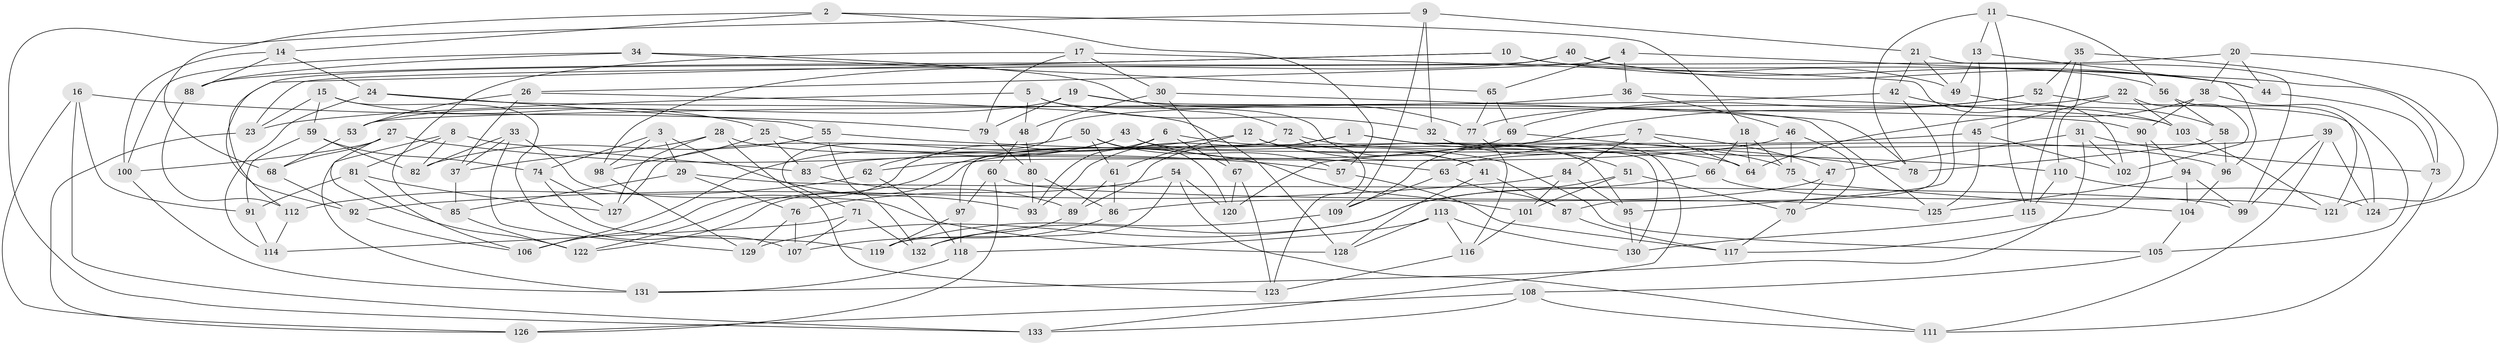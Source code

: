 // coarse degree distribution, {4: 0.6060606060606061, 5: 0.12121212121212122, 3: 0.06060606060606061, 6: 0.030303030303030304, 7: 0.06060606060606061, 9: 0.030303030303030304, 2: 0.015151515151515152, 17: 0.015151515151515152, 10: 0.030303030303030304, 12: 0.015151515151515152, 11: 0.015151515151515152}
// Generated by graph-tools (version 1.1) at 2025/03/03/04/25 22:03:18]
// undirected, 133 vertices, 266 edges
graph export_dot {
graph [start="1"]
  node [color=gray90,style=filled];
  1;
  2;
  3;
  4;
  5;
  6;
  7;
  8;
  9;
  10;
  11;
  12;
  13;
  14;
  15;
  16;
  17;
  18;
  19;
  20;
  21;
  22;
  23;
  24;
  25;
  26;
  27;
  28;
  29;
  30;
  31;
  32;
  33;
  34;
  35;
  36;
  37;
  38;
  39;
  40;
  41;
  42;
  43;
  44;
  45;
  46;
  47;
  48;
  49;
  50;
  51;
  52;
  53;
  54;
  55;
  56;
  57;
  58;
  59;
  60;
  61;
  62;
  63;
  64;
  65;
  66;
  67;
  68;
  69;
  70;
  71;
  72;
  73;
  74;
  75;
  76;
  77;
  78;
  79;
  80;
  81;
  82;
  83;
  84;
  85;
  86;
  87;
  88;
  89;
  90;
  91;
  92;
  93;
  94;
  95;
  96;
  97;
  98;
  99;
  100;
  101;
  102;
  103;
  104;
  105;
  106;
  107;
  108;
  109;
  110;
  111;
  112;
  113;
  114;
  115;
  116;
  117;
  118;
  119;
  120;
  121;
  122;
  123;
  124;
  125;
  126;
  127;
  128;
  129;
  130;
  131;
  132;
  133;
  1 -- 51;
  1 -- 93;
  1 -- 89;
  1 -- 130;
  2 -- 68;
  2 -- 18;
  2 -- 14;
  2 -- 57;
  3 -- 93;
  3 -- 29;
  3 -- 74;
  3 -- 98;
  4 -- 36;
  4 -- 65;
  4 -- 26;
  4 -- 73;
  5 -- 41;
  5 -- 48;
  5 -- 23;
  5 -- 32;
  6 -- 106;
  6 -- 64;
  6 -- 93;
  6 -- 67;
  7 -- 64;
  7 -- 120;
  7 -- 84;
  7 -- 47;
  8 -- 82;
  8 -- 83;
  8 -- 131;
  8 -- 81;
  9 -- 109;
  9 -- 21;
  9 -- 133;
  9 -- 32;
  10 -- 92;
  10 -- 88;
  10 -- 56;
  10 -- 44;
  11 -- 115;
  11 -- 78;
  11 -- 56;
  11 -- 13;
  12 -- 75;
  12 -- 61;
  12 -- 41;
  12 -- 122;
  13 -- 96;
  13 -- 95;
  13 -- 49;
  14 -- 24;
  14 -- 88;
  14 -- 100;
  15 -- 23;
  15 -- 59;
  15 -- 107;
  15 -- 25;
  16 -- 91;
  16 -- 133;
  16 -- 126;
  16 -- 79;
  17 -- 30;
  17 -- 85;
  17 -- 102;
  17 -- 79;
  18 -- 75;
  18 -- 64;
  18 -- 66;
  19 -- 79;
  19 -- 53;
  19 -- 77;
  19 -- 125;
  20 -- 38;
  20 -- 124;
  20 -- 23;
  20 -- 44;
  21 -- 99;
  21 -- 49;
  21 -- 42;
  22 -- 77;
  22 -- 45;
  22 -- 103;
  22 -- 102;
  23 -- 126;
  24 -- 55;
  24 -- 114;
  24 -- 90;
  25 -- 101;
  25 -- 83;
  25 -- 98;
  26 -- 53;
  26 -- 128;
  26 -- 37;
  27 -- 122;
  27 -- 57;
  27 -- 68;
  27 -- 100;
  28 -- 105;
  28 -- 37;
  28 -- 127;
  28 -- 123;
  29 -- 99;
  29 -- 85;
  29 -- 76;
  30 -- 67;
  30 -- 78;
  30 -- 48;
  31 -- 102;
  31 -- 47;
  31 -- 73;
  31 -- 131;
  32 -- 133;
  32 -- 66;
  33 -- 82;
  33 -- 129;
  33 -- 128;
  33 -- 37;
  34 -- 72;
  34 -- 65;
  34 -- 88;
  34 -- 100;
  35 -- 110;
  35 -- 52;
  35 -- 115;
  35 -- 121;
  36 -- 46;
  36 -- 71;
  36 -- 103;
  37 -- 85;
  38 -- 105;
  38 -- 90;
  38 -- 64;
  39 -- 124;
  39 -- 111;
  39 -- 63;
  39 -- 99;
  40 -- 112;
  40 -- 98;
  40 -- 49;
  40 -- 44;
  41 -- 128;
  41 -- 87;
  42 -- 103;
  42 -- 53;
  42 -- 87;
  43 -- 62;
  43 -- 95;
  43 -- 106;
  43 -- 63;
  44 -- 73;
  45 -- 102;
  45 -- 122;
  45 -- 125;
  46 -- 62;
  46 -- 70;
  46 -- 75;
  47 -- 86;
  47 -- 70;
  48 -- 80;
  48 -- 60;
  49 -- 58;
  50 -- 127;
  50 -- 61;
  50 -- 120;
  50 -- 57;
  51 -- 101;
  51 -- 132;
  51 -- 70;
  52 -- 69;
  52 -- 109;
  52 -- 124;
  53 -- 68;
  54 -- 76;
  54 -- 120;
  54 -- 119;
  54 -- 111;
  55 -- 110;
  55 -- 82;
  55 -- 132;
  56 -- 121;
  56 -- 58;
  57 -- 117;
  58 -- 78;
  58 -- 96;
  59 -- 82;
  59 -- 74;
  59 -- 91;
  60 -- 97;
  60 -- 125;
  60 -- 126;
  61 -- 89;
  61 -- 86;
  62 -- 112;
  62 -- 118;
  63 -- 87;
  63 -- 109;
  65 -- 77;
  65 -- 69;
  66 -- 129;
  66 -- 121;
  67 -- 123;
  67 -- 120;
  68 -- 92;
  69 -- 83;
  69 -- 78;
  70 -- 117;
  71 -- 114;
  71 -- 107;
  71 -- 132;
  72 -- 96;
  72 -- 123;
  72 -- 97;
  73 -- 111;
  74 -- 127;
  74 -- 119;
  75 -- 104;
  76 -- 107;
  76 -- 129;
  77 -- 116;
  79 -- 80;
  80 -- 93;
  80 -- 86;
  81 -- 106;
  81 -- 127;
  81 -- 91;
  83 -- 89;
  84 -- 92;
  84 -- 101;
  84 -- 95;
  85 -- 122;
  86 -- 107;
  87 -- 117;
  88 -- 112;
  89 -- 132;
  90 -- 94;
  90 -- 117;
  91 -- 114;
  92 -- 106;
  94 -- 125;
  94 -- 104;
  94 -- 99;
  95 -- 130;
  96 -- 104;
  97 -- 119;
  97 -- 118;
  98 -- 129;
  100 -- 131;
  101 -- 116;
  103 -- 121;
  104 -- 105;
  105 -- 108;
  108 -- 126;
  108 -- 133;
  108 -- 111;
  109 -- 119;
  110 -- 115;
  110 -- 124;
  112 -- 114;
  113 -- 118;
  113 -- 116;
  113 -- 128;
  113 -- 130;
  115 -- 130;
  116 -- 123;
  118 -- 131;
}
